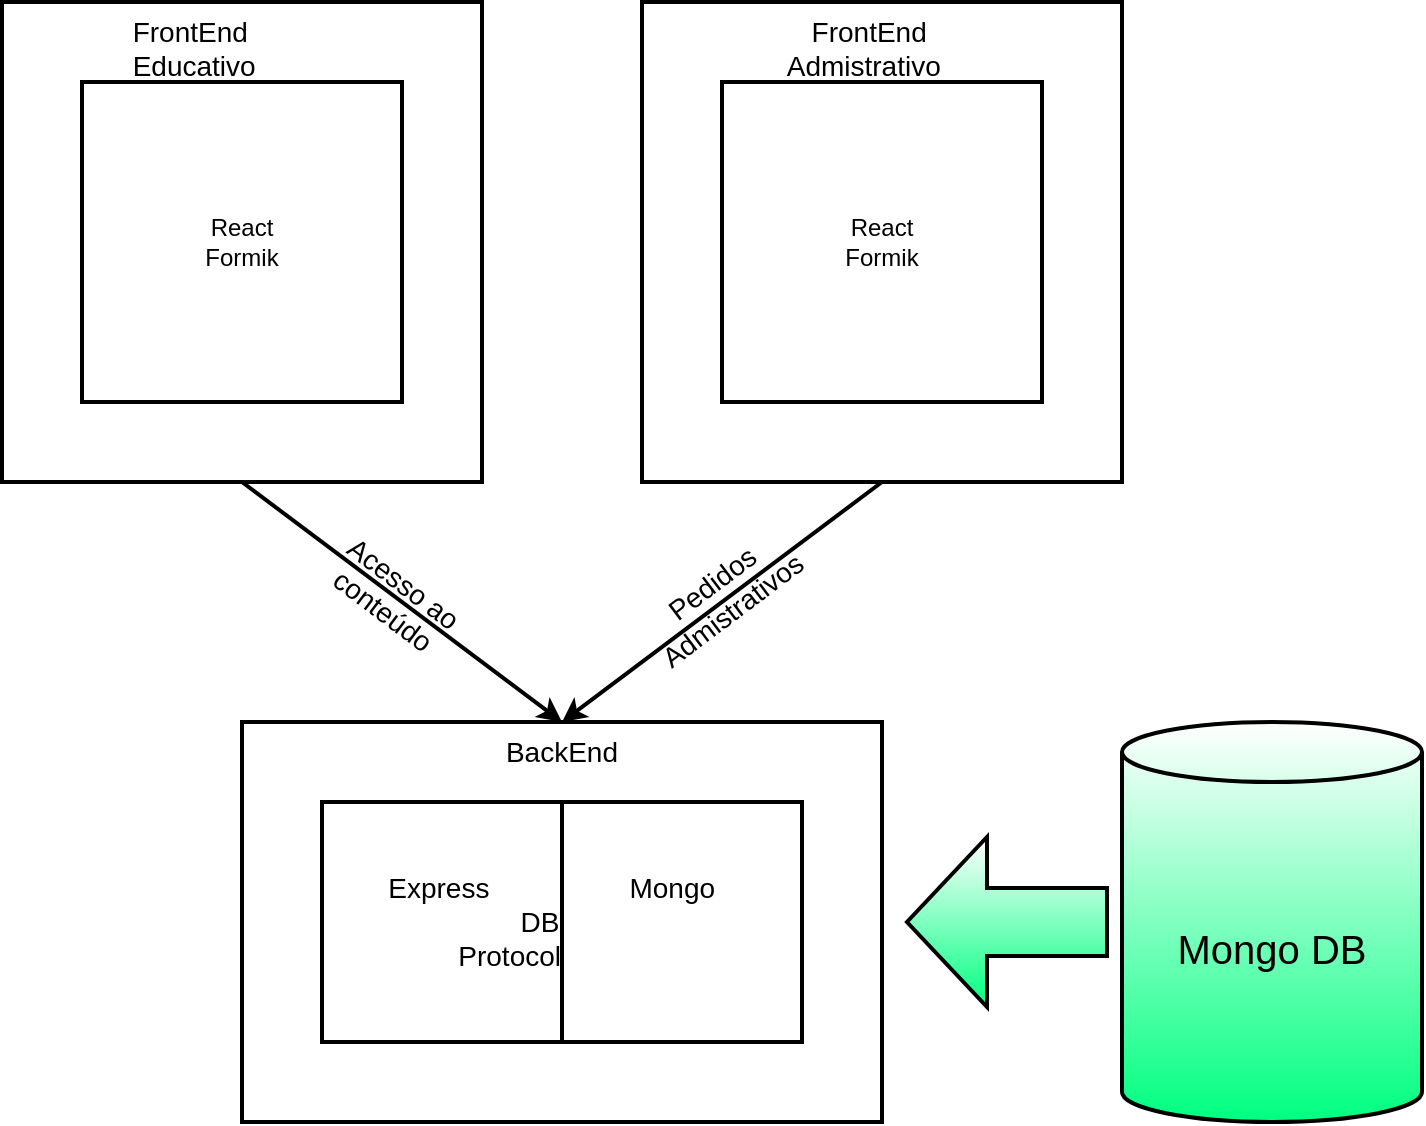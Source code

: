 <mxfile version="14.8.4" type="github">
  <diagram id="PkGmz2fHpyE0yr6x8LYr" name="Page-1">
    <mxGraphModel dx="1008" dy="685" grid="1" gridSize="10" guides="1" tooltips="1" connect="1" arrows="1" fold="1" page="1" pageScale="1" pageWidth="827" pageHeight="1169" background="#ffffff" math="0" shadow="0">
      <root>
        <mxCell id="0" />
        <mxCell id="1" parent="0" />
        <mxCell id="IRTY0l7OzV0erINbD_8--10" value="BackEnd" style="rounded=0;whiteSpace=wrap;html=1;shadow=0;glass=0;labelBackgroundColor=none;sketch=0;fontSize=14;strokeColor=#000000;fillColor=#ffffff;verticalAlign=top;gradientColor=#ffffff;strokeWidth=2;" vertex="1" parent="1">
          <mxGeometry x="440" y="520" width="320" height="200" as="geometry" />
        </mxCell>
        <mxCell id="IRTY0l7OzV0erINbD_8--7" value="&lt;blockquote style=&quot;margin: 0px 0px 0px 40px ; border: none ; padding: 0px ; font-size: 14px&quot;&gt;&lt;div&gt;&lt;div style=&quot;text-align: justify&quot;&gt;&lt;span style=&quot;white-space: pre&quot;&gt;     &amp;nbsp;&lt;span style=&quot;white-space: pre&quot;&gt;     &lt;/span&gt;FrontEnd&lt;/span&gt;&lt;/div&gt;&lt;div&gt;&lt;div style=&quot;text-align: center&quot;&gt;&lt;div style=&quot;text-align: justify&quot;&gt;&lt;span style=&quot;white-space: pre&quot;&gt;      &lt;span style=&quot;white-space: pre&quot;&gt;  &lt;/span&gt;&lt;/span&gt;&lt;span style=&quot;white-space: pre&quot;&gt;Admistrativo&lt;/span&gt;&lt;/div&gt;&lt;/div&gt;&lt;/div&gt;&lt;/div&gt;&lt;/blockquote&gt;&lt;div style=&quot;text-align: justify&quot;&gt;&lt;/div&gt;&lt;div style=&quot;text-align: justify&quot;&gt;&lt;/div&gt;&lt;div style=&quot;text-align: justify&quot;&gt;&lt;/div&gt;&lt;p&gt;&lt;/p&gt;&lt;p&gt;&lt;/p&gt;&lt;p&gt;&lt;/p&gt;&lt;p&gt;&lt;/p&gt;&lt;p&gt;&lt;/p&gt;&lt;p&gt;&lt;/p&gt;&lt;p&gt;&lt;/p&gt;&lt;p&gt;&lt;/p&gt;&lt;p&gt;&lt;/p&gt;" style="whiteSpace=wrap;html=1;aspect=fixed;align=left;verticalAlign=top;labelBackgroundColor=none;labelBorderColor=none;strokeWidth=2;" vertex="1" parent="1">
          <mxGeometry x="640" y="160" width="240" height="240" as="geometry" />
        </mxCell>
        <mxCell id="IRTY0l7OzV0erINbD_8--2" value="&lt;blockquote style=&quot;margin: 0px 0px 0px 40px ; border: none ; padding: 0px ; font-size: 14px&quot;&gt;&lt;div&gt;&lt;div style=&quot;text-align: justify&quot;&gt;&lt;span style=&quot;white-space: pre&quot;&gt;     &amp;nbsp;FrontEnd&lt;/span&gt;&lt;/div&gt;&lt;div&gt;&lt;div style=&quot;text-align: center&quot;&gt;&lt;div style=&quot;text-align: justify&quot;&gt;&lt;span style=&quot;white-space: pre&quot;&gt;      &lt;/span&gt;&lt;span style=&quot;white-space: pre&quot;&gt;Educativo&lt;/span&gt;&lt;/div&gt;&lt;/div&gt;&lt;/div&gt;&lt;/div&gt;&lt;/blockquote&gt;&lt;div style=&quot;text-align: justify&quot;&gt;&lt;/div&gt;&lt;div style=&quot;text-align: justify&quot;&gt;&lt;/div&gt;&lt;div style=&quot;text-align: justify&quot;&gt;&lt;/div&gt;&lt;p&gt;&lt;/p&gt;&lt;p&gt;&lt;/p&gt;&lt;p&gt;&lt;/p&gt;&lt;p&gt;&lt;/p&gt;&lt;p&gt;&lt;/p&gt;&lt;p&gt;&lt;/p&gt;&lt;p&gt;&lt;/p&gt;&lt;p&gt;&lt;/p&gt;&lt;p&gt;&lt;/p&gt;" style="whiteSpace=wrap;html=1;aspect=fixed;align=left;verticalAlign=top;labelBackgroundColor=none;labelBorderColor=none;strokeWidth=2;" vertex="1" parent="1">
          <mxGeometry x="320" y="160" width="240" height="240" as="geometry" />
        </mxCell>
        <mxCell id="IRTY0l7OzV0erINbD_8--1" value="React&lt;br&gt;Formik" style="aspect=fixed;labelBorderColor=none;labelBackgroundColor=none;whiteSpace=wrap;html=1;spacingTop=0;spacing=2;strokeWidth=2;" vertex="1" parent="1">
          <mxGeometry x="360" y="200" width="160" height="160" as="geometry" />
        </mxCell>
        <mxCell id="IRTY0l7OzV0erINbD_8--6" value="React&lt;br&gt;Formik" style="aspect=fixed;labelBorderColor=none;labelBackgroundColor=none;whiteSpace=wrap;html=1;spacingTop=0;spacing=2;strokeWidth=2;" vertex="1" parent="1">
          <mxGeometry x="680" y="200" width="160" height="160" as="geometry" />
        </mxCell>
        <mxCell id="IRTY0l7OzV0erINbD_8--9" value="&amp;nbsp; &amp;nbsp; &amp;nbsp; &amp;nbsp; Express &amp;nbsp; &amp;nbsp; &amp;nbsp; &amp;nbsp; &amp;nbsp; &amp;nbsp; &amp;nbsp; &amp;nbsp; &amp;nbsp;Mongo&lt;br&gt;&lt;span style=&quot;white-space: pre&quot;&gt;                     &lt;span style=&quot;white-space: pre&quot;&gt; &lt;span style=&quot;white-space: pre&quot;&gt;   &lt;/span&gt;&lt;/span&gt;DB&lt;br&gt;&lt;span style=&quot;white-space: pre&quot;&gt;        &lt;span style=&quot;white-space: pre&quot;&gt; &lt;span style=&quot;white-space: pre&quot;&gt; &lt;span style=&quot;white-space: pre&quot;&gt;       &lt;/span&gt;&lt;/span&gt;&lt;/span&gt;Protocol&lt;/span&gt;&lt;br&gt;&lt;/span&gt;" style="rounded=0;whiteSpace=wrap;html=1;shadow=0;glass=0;labelBackgroundColor=none;sketch=0;fontSize=14;strokeColor=#000000;verticalAlign=middle;gradientColor=#ffffff;horizontal=1;align=left;strokeWidth=2;" vertex="1" parent="1">
          <mxGeometry x="480" y="560" width="240" height="120" as="geometry" />
        </mxCell>
        <mxCell id="IRTY0l7OzV0erINbD_8--13" value="" style="endArrow=none;html=1;fontSize=14;exitX=0.5;exitY=1;exitDx=0;exitDy=0;entryX=0.5;entryY=0;entryDx=0;entryDy=0;strokeWidth=2;" edge="1" parent="1" source="IRTY0l7OzV0erINbD_8--9" target="IRTY0l7OzV0erINbD_8--9">
          <mxGeometry width="50" height="50" relative="1" as="geometry">
            <mxPoint x="580" y="660" as="sourcePoint" />
            <mxPoint x="630" y="610" as="targetPoint" />
          </mxGeometry>
        </mxCell>
        <mxCell id="IRTY0l7OzV0erINbD_8--14" value="" style="endArrow=none;html=1;fontSize=14;entryX=0.5;entryY=1;entryDx=0;entryDy=0;strokeWidth=2;endFill=0;startArrow=classic;startFill=1;exitX=0.5;exitY=0;exitDx=0;exitDy=0;" edge="1" parent="1" source="IRTY0l7OzV0erINbD_8--10" target="IRTY0l7OzV0erINbD_8--2">
          <mxGeometry width="50" height="50" relative="1" as="geometry">
            <mxPoint x="550" y="490" as="sourcePoint" />
            <mxPoint x="599.5" y="400" as="targetPoint" />
          </mxGeometry>
        </mxCell>
        <mxCell id="IRTY0l7OzV0erINbD_8--15" value="" style="endArrow=none;html=1;fontSize=14;entryX=0.5;entryY=1;entryDx=0;entryDy=0;strokeWidth=2;endFill=0;startArrow=classic;startFill=1;exitX=0.5;exitY=0;exitDx=0;exitDy=0;" edge="1" parent="1" source="IRTY0l7OzV0erINbD_8--10" target="IRTY0l7OzV0erINbD_8--7">
          <mxGeometry width="50" height="50" relative="1" as="geometry">
            <mxPoint x="827" y="520" as="sourcePoint" />
            <mxPoint x="667" y="400" as="targetPoint" />
          </mxGeometry>
        </mxCell>
        <mxCell id="IRTY0l7OzV0erINbD_8--16" value="Acesso ao&lt;br&gt;conteúdo" style="text;html=1;strokeColor=none;fillColor=none;align=center;verticalAlign=middle;whiteSpace=wrap;rounded=0;shadow=0;glass=0;labelBackgroundColor=none;sketch=0;fontSize=14;rotation=37;portConstraintRotation=0;" vertex="1" parent="1">
          <mxGeometry x="475.62" y="432.04" width="80" height="50" as="geometry" />
        </mxCell>
        <mxCell id="IRTY0l7OzV0erINbD_8--20" value="Pedidos&lt;br&gt;Admistrativos" style="text;html=1;strokeColor=none;fillColor=none;align=center;verticalAlign=middle;whiteSpace=wrap;rounded=0;shadow=0;glass=0;labelBackgroundColor=none;sketch=0;fontSize=14;rotation=323;portConstraintRotation=0;" vertex="1" parent="1">
          <mxGeometry x="640" y="432.04" width="80" height="50" as="geometry" />
        </mxCell>
        <mxCell id="IRTY0l7OzV0erINbD_8--24" value="" style="rhombus;whiteSpace=wrap;html=1;strokeWidth=2;fillWeight=-1;hachureGap=8;fillStyle=cross-hatch;fillColor=#006600;sketch=1;rounded=1;shadow=0;glass=0;labelBackgroundColor=none;fontSize=14;align=left;verticalAlign=middle;rotation=90;" vertex="1" parent="1">
          <mxGeometry x="872.5" y="602.5" width="165" height="60" as="geometry" />
        </mxCell>
        <mxCell id="IRTY0l7OzV0erINbD_8--23" value="&lt;font style=&quot;font-size: 20px&quot;&gt;Mongo DB&lt;/font&gt;" style="shape=cylinder3;whiteSpace=wrap;html=1;boundedLbl=1;backgroundOutline=1;size=15;rounded=1;shadow=0;glass=0;labelBackgroundColor=none;sketch=0;fontSize=14;strokeColor=#000000;strokeWidth=2;fillColor=#ffffff;gradientColor=#00FF80;align=center;verticalAlign=middle;" vertex="1" parent="1">
          <mxGeometry x="880" y="520" width="150" height="200" as="geometry" />
        </mxCell>
        <mxCell id="IRTY0l7OzV0erINbD_8--26" value="" style="html=1;shadow=0;dashed=0;align=center;verticalAlign=middle;shape=mxgraph.arrows2.arrow;dy=0.6;dx=40;flipH=1;notch=0;rounded=1;glass=0;labelBackgroundColor=none;sketch=0;fontSize=14;strokeColor=#000000;strokeWidth=2;fillColor=#ffffff;gradientColor=#00FF80;" vertex="1" parent="1">
          <mxGeometry x="772.5" y="577.5" width="100" height="85" as="geometry" />
        </mxCell>
      </root>
    </mxGraphModel>
  </diagram>
</mxfile>
